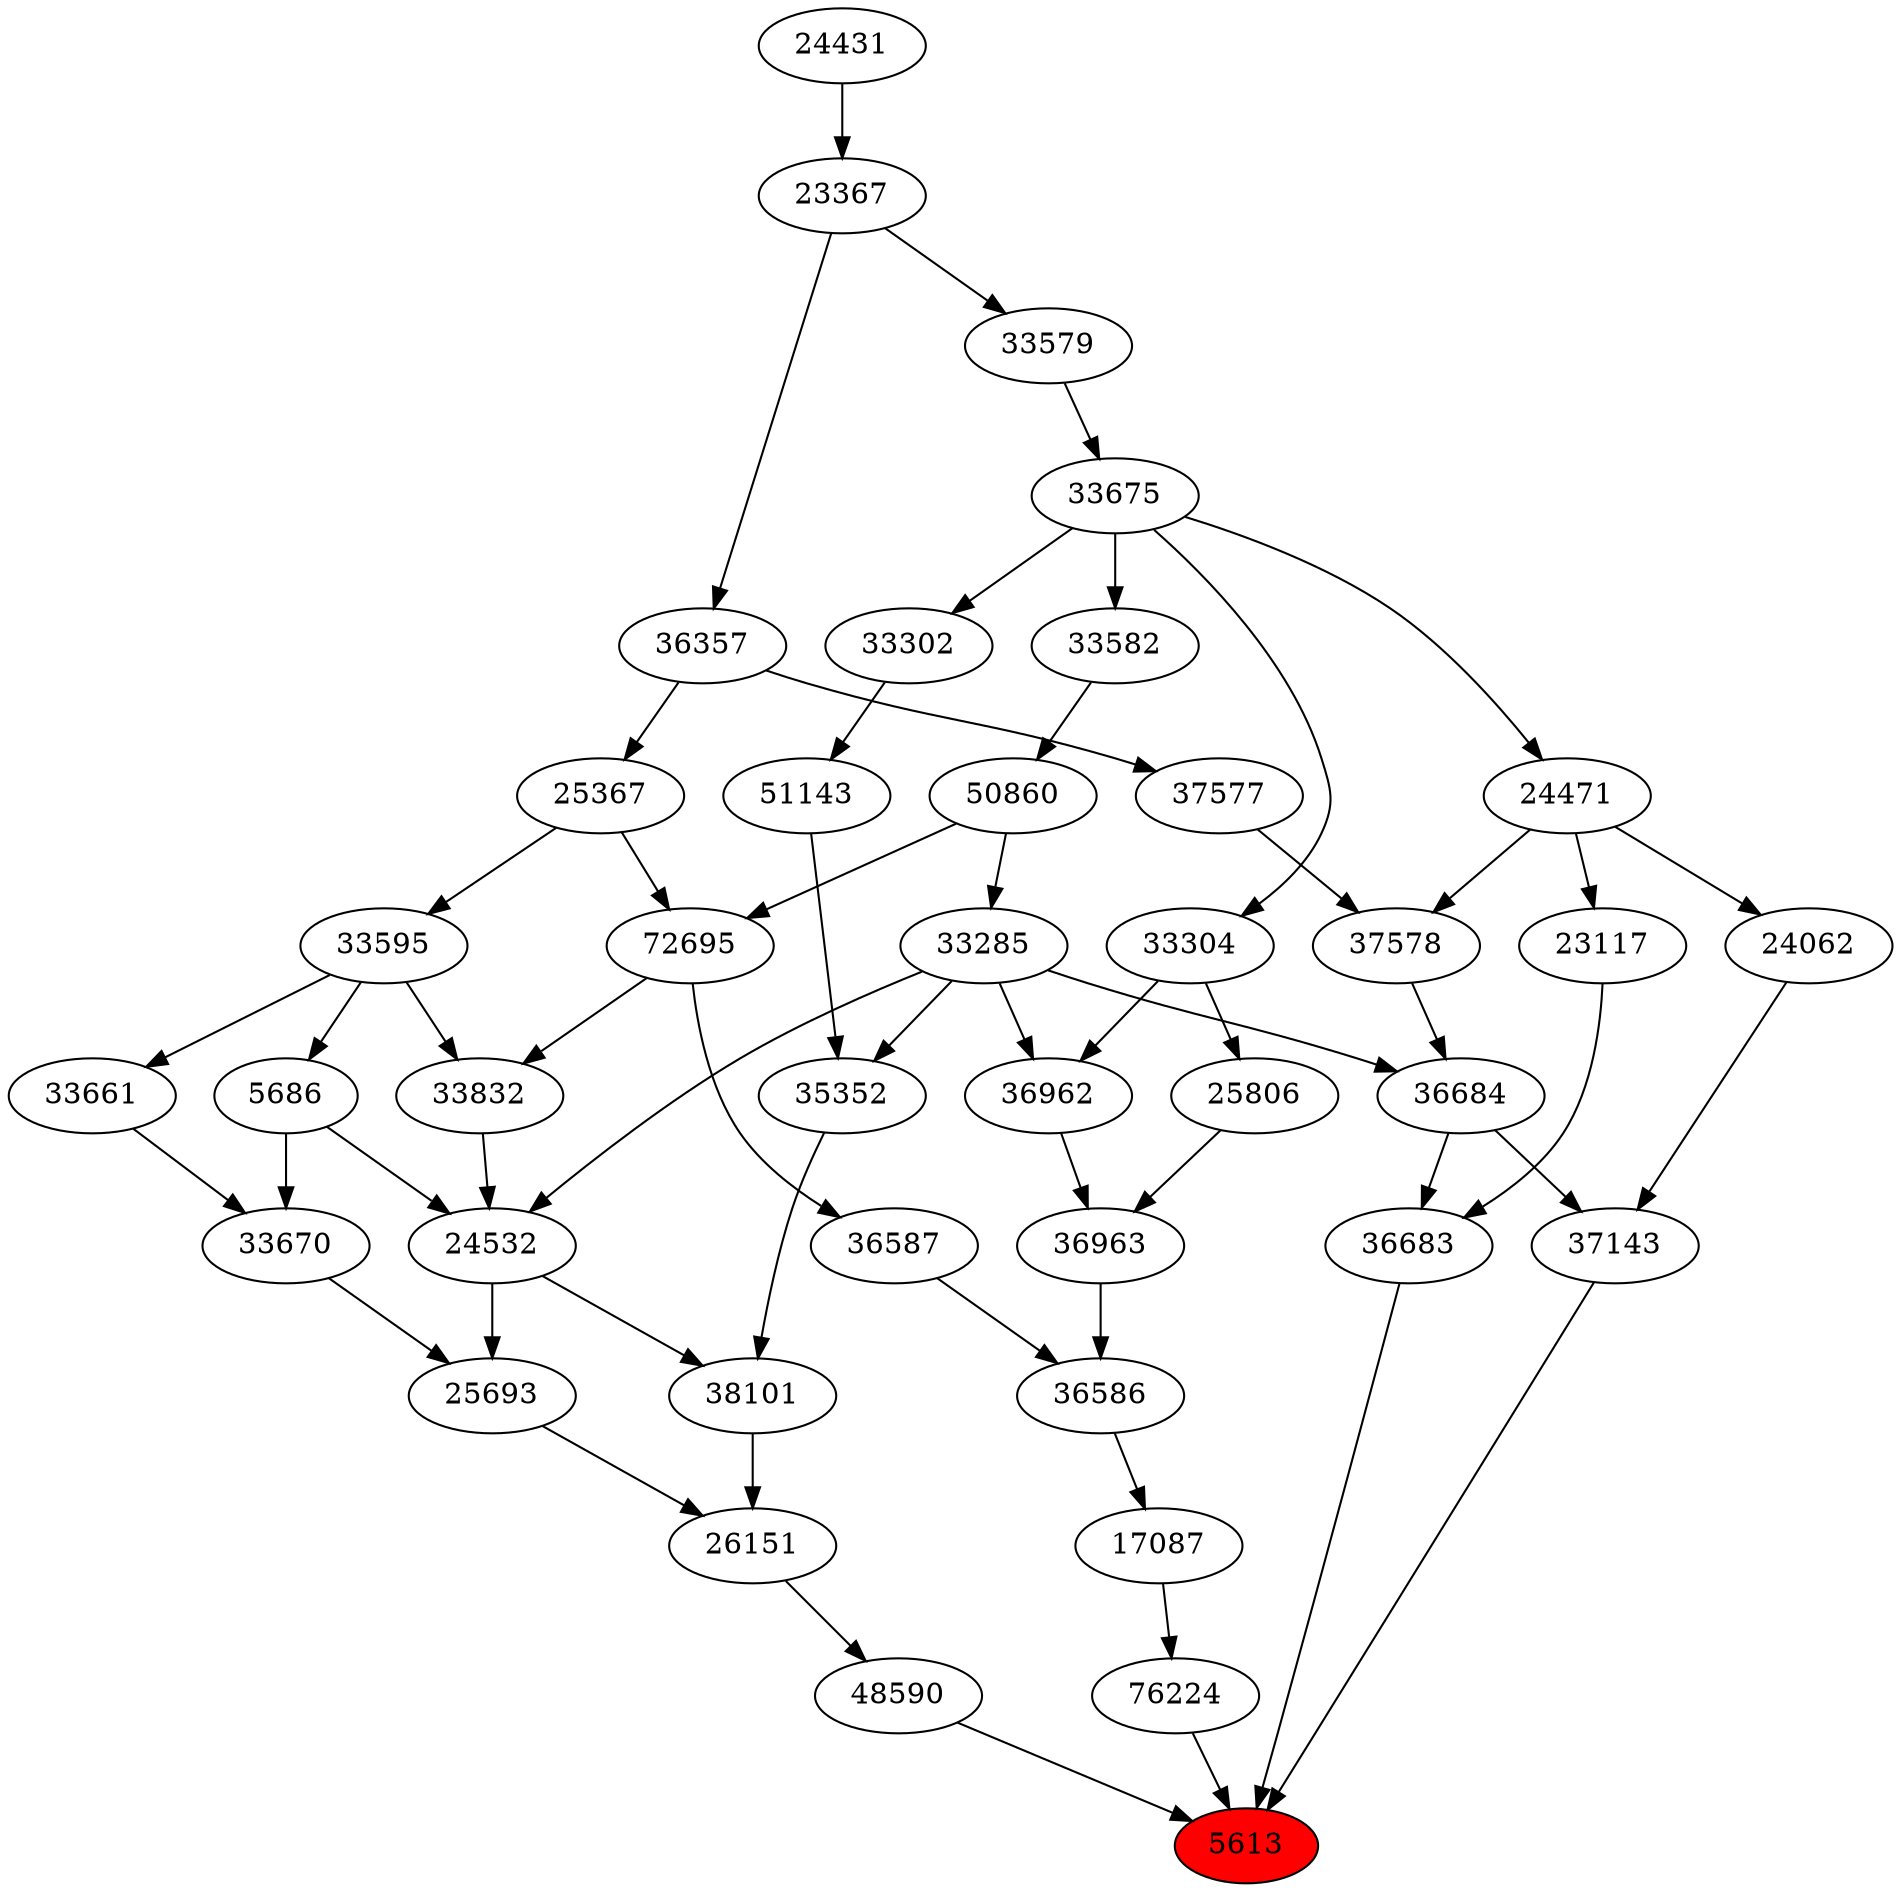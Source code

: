 strict digraph{ 
5613 [label="5613" fillcolor=red style=filled]
48590 -> 5613
36683 -> 5613
37143 -> 5613
76224 -> 5613
48590 [label="48590"]
26151 -> 48590
36683 [label="36683"]
36684 -> 36683
23117 -> 36683
37143 [label="37143"]
36684 -> 37143
24062 -> 37143
76224 [label="76224"]
17087 -> 76224
26151 [label="26151"]
38101 -> 26151
25693 -> 26151
36684 [label="36684"]
33285 -> 36684
37578 -> 36684
23117 [label="23117"]
24471 -> 23117
24062 [label="24062"]
24471 -> 24062
17087 [label="17087"]
36586 -> 17087
38101 [label="38101"]
24532 -> 38101
35352 -> 38101
25693 [label="25693"]
24532 -> 25693
33670 -> 25693
33285 [label="33285"]
50860 -> 33285
37578 [label="37578"]
24471 -> 37578
37577 -> 37578
24471 [label="24471"]
33675 -> 24471
36586 [label="36586"]
36587 -> 36586
36963 -> 36586
24532 [label="24532"]
33285 -> 24532
5686 -> 24532
33832 -> 24532
35352 [label="35352"]
33285 -> 35352
51143 -> 35352
33670 [label="33670"]
5686 -> 33670
33661 -> 33670
50860 [label="50860"]
33582 -> 50860
37577 [label="37577"]
36357 -> 37577
33675 [label="33675"]
33579 -> 33675
36587 [label="36587"]
72695 -> 36587
36963 [label="36963"]
36962 -> 36963
25806 -> 36963
5686 [label="5686"]
33595 -> 5686
33832 [label="33832"]
72695 -> 33832
33595 -> 33832
51143 [label="51143"]
33302 -> 51143
33661 [label="33661"]
33595 -> 33661
33582 [label="33582"]
33675 -> 33582
36357 [label="36357"]
23367 -> 36357
33579 [label="33579"]
23367 -> 33579
72695 [label="72695"]
50860 -> 72695
25367 -> 72695
36962 [label="36962"]
33285 -> 36962
33304 -> 36962
25806 [label="25806"]
33304 -> 25806
33595 [label="33595"]
25367 -> 33595
33302 [label="33302"]
33675 -> 33302
23367 [label="23367"]
24431 -> 23367
25367 [label="25367"]
36357 -> 25367
33304 [label="33304"]
33675 -> 33304
24431 [label="24431"]
}